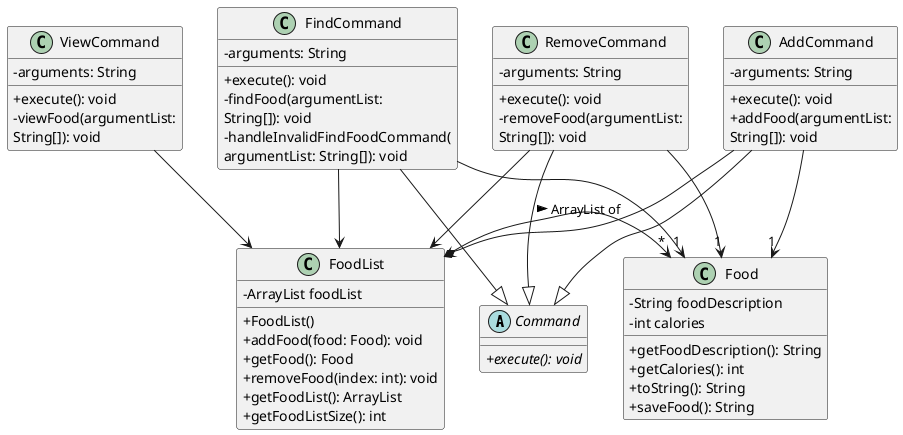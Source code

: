 @startuml
'https://plantuml.com/class-diagram
skinparam classAttributeIconSize 0


abstract class Command {
{abstract} +execute(): void
}
class AddCommand {
-arguments: String
+execute(): void
+addFood(argumentList:
String[]): void
}

class RemoveCommand {
-arguments: String
+execute(): void
-removeFood(argumentList:
String[]): void
}

class ViewCommand {
-arguments: String
+execute(): void
-viewFood(argumentList:
String[]): void
}
class FindCommand {
-arguments: String
+execute(): void
-findFood(argumentList:
String[]): void
-handleInvalidFindFoodCommand(
argumentList: String[]): void
}
class Food {
-String foodDescription
-int calories
+getFoodDescription(): String
+getCalories(): int
+toString(): String
+saveFood(): String
}
class FoodList {
-ArrayList foodList

+FoodList()
+addFood(food: Food): void
+getFood(): Food
+removeFood(index: int): void
+getFoodList(): ArrayList
+getFoodListSize(): int
}


AddCommand --|> Command
RemoveCommand --|> Command
FindCommand --|> Command
AddCommand --> "1"Food
FindCommand --> "1"Food
RemoveCommand --> "1"Food
AddCommand --> FoodList
FindCommand --> FoodList
ViewCommand --> FoodList
RemoveCommand --> FoodList
FoodList *-> "*"Food : ArrayList of >

@enduml